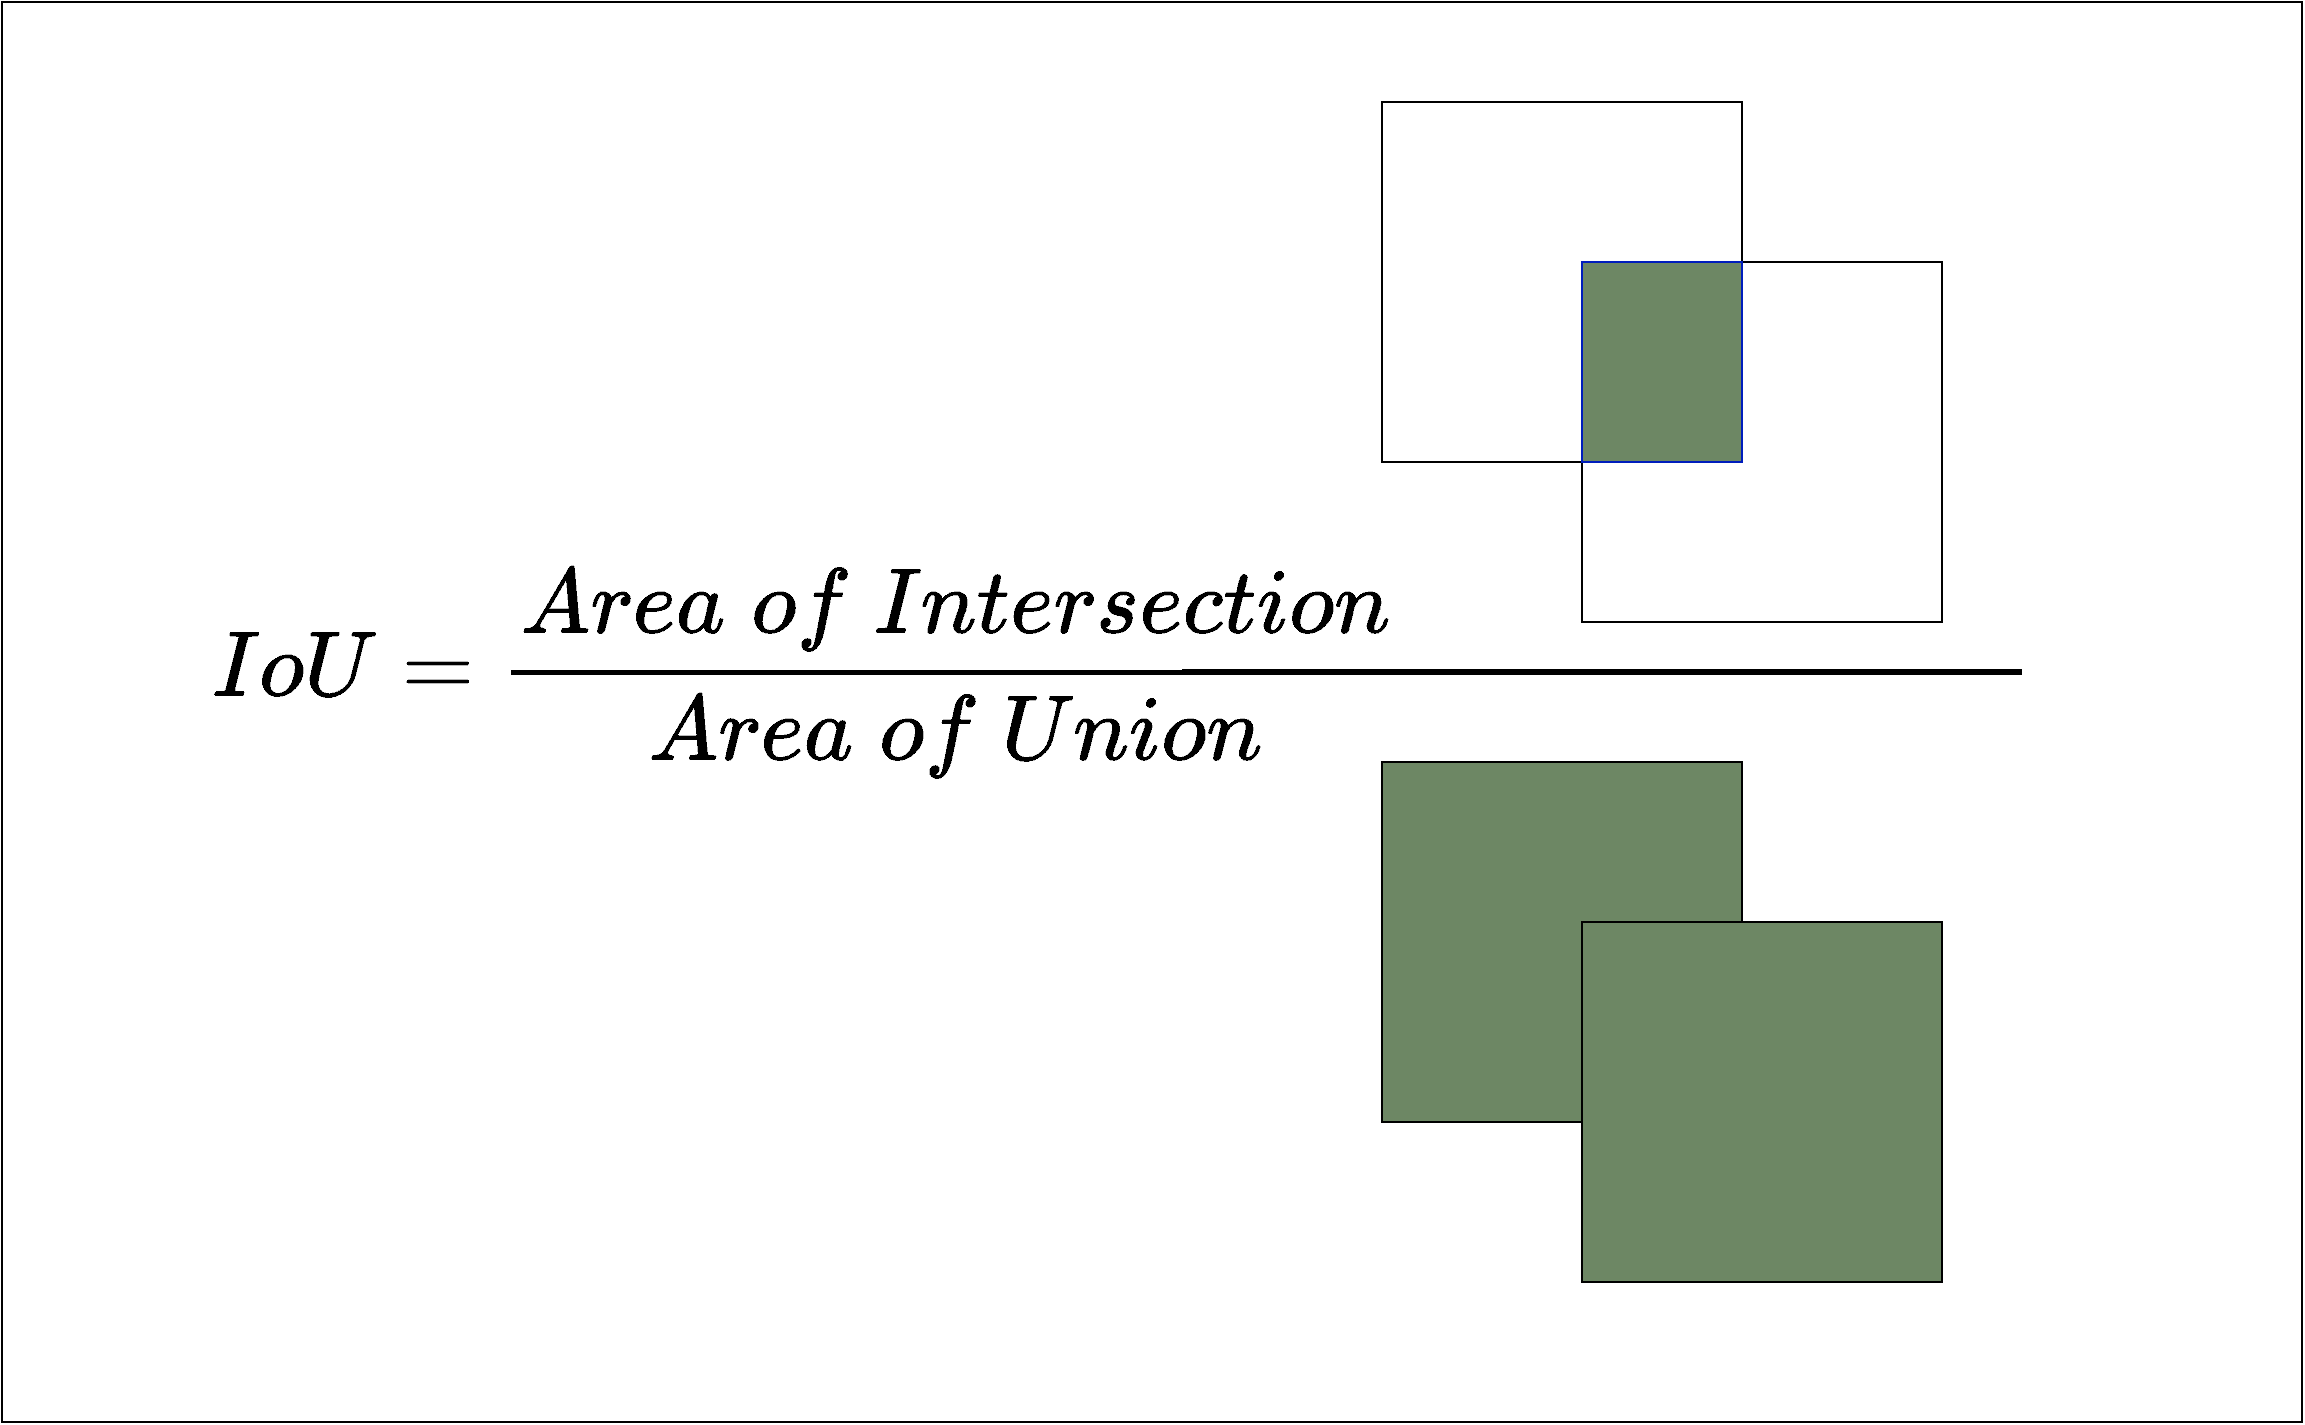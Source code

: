<mxfile version="26.2.2">
  <diagram name="Page-1" id="RohxUx6gr8dnkpOibKvh">
    <mxGraphModel dx="2426" dy="996" grid="1" gridSize="10" guides="1" tooltips="1" connect="1" arrows="1" fold="1" page="1" pageScale="1" pageWidth="850" pageHeight="1100" math="1" shadow="0">
      <root>
        <mxCell id="0" />
        <mxCell id="1" parent="0" />
        <mxCell id="Xo7OUjMywl7QzaHb5qYT-9" value="" style="rounded=0;whiteSpace=wrap;html=1;" vertex="1" parent="1">
          <mxGeometry x="-160" y="30" width="1150" height="710" as="geometry" />
        </mxCell>
        <mxCell id="Xo7OUjMywl7QzaHb5qYT-1" value="" style="rounded=0;whiteSpace=wrap;html=1;" vertex="1" parent="1">
          <mxGeometry x="530" y="80" width="180" height="180" as="geometry" />
        </mxCell>
        <mxCell id="Xo7OUjMywl7QzaHb5qYT-2" value="" style="rounded=0;whiteSpace=wrap;html=1;" vertex="1" parent="1">
          <mxGeometry x="630" y="160" width="180" height="180" as="geometry" />
        </mxCell>
        <mxCell id="Xo7OUjMywl7QzaHb5qYT-3" value="" style="rounded=0;whiteSpace=wrap;html=1;fillColor=light-dark(#6D8764,#44AF69);" vertex="1" parent="1">
          <mxGeometry x="530" y="410" width="180" height="180" as="geometry" />
        </mxCell>
        <mxCell id="Xo7OUjMywl7QzaHb5qYT-4" value="" style="rounded=0;whiteSpace=wrap;html=1;fillColor=light-dark(#6D8764,#44AF69);" vertex="1" parent="1">
          <mxGeometry x="630" y="490" width="180" height="180" as="geometry" />
        </mxCell>
        <mxCell id="Xo7OUjMywl7QzaHb5qYT-5" value="$$IoU=\frac{Area \; of \; Intersection}{Area \; of \; Union}$$" style="text;html=1;align=center;verticalAlign=middle;whiteSpace=wrap;rounded=0;fontSize=39;" vertex="1" parent="1">
          <mxGeometry x="60" y="290" width="370" height="150" as="geometry" />
        </mxCell>
        <mxCell id="Xo7OUjMywl7QzaHb5qYT-6" value="" style="endArrow=none;html=1;rounded=0;exitX=1;exitY=0.5;exitDx=0;exitDy=0;strokeWidth=3;" edge="1" parent="1" source="Xo7OUjMywl7QzaHb5qYT-5">
          <mxGeometry width="50" height="50" relative="1" as="geometry">
            <mxPoint x="650" y="380" as="sourcePoint" />
            <mxPoint x="850" y="365" as="targetPoint" />
          </mxGeometry>
        </mxCell>
        <mxCell id="Xo7OUjMywl7QzaHb5qYT-8" value="" style="rounded=0;whiteSpace=wrap;html=1;fillColor=light-dark(#6D8764,#44AF69);fontColor=#ffffff;strokeColor=#001DBC;" vertex="1" parent="1">
          <mxGeometry x="630" y="160" width="80" height="100" as="geometry" />
        </mxCell>
      </root>
    </mxGraphModel>
  </diagram>
</mxfile>
